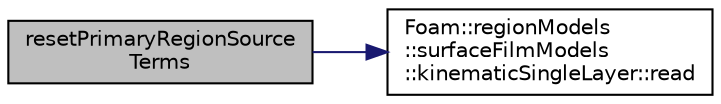 digraph "resetPrimaryRegionSourceTerms"
{
  bgcolor="transparent";
  edge [fontname="Helvetica",fontsize="10",labelfontname="Helvetica",labelfontsize="10"];
  node [fontname="Helvetica",fontsize="10",shape=record];
  rankdir="LR";
  Node1 [label="resetPrimaryRegionSource\lTerms",height=0.2,width=0.4,color="black", fillcolor="grey75", style="filled" fontcolor="black"];
  Node1 -> Node2 [color="midnightblue",fontsize="10",style="solid",fontname="Helvetica"];
  Node2 [label="Foam::regionModels\l::surfaceFilmModels\l::kinematicSingleLayer::read",height=0.2,width=0.4,color="black",URL="$classFoam_1_1regionModels_1_1surfaceFilmModels_1_1kinematicSingleLayer.html#af816873151ddb0126e98bb2f914d8ed5",tooltip="Read control parameters from dictionary. "];
}

